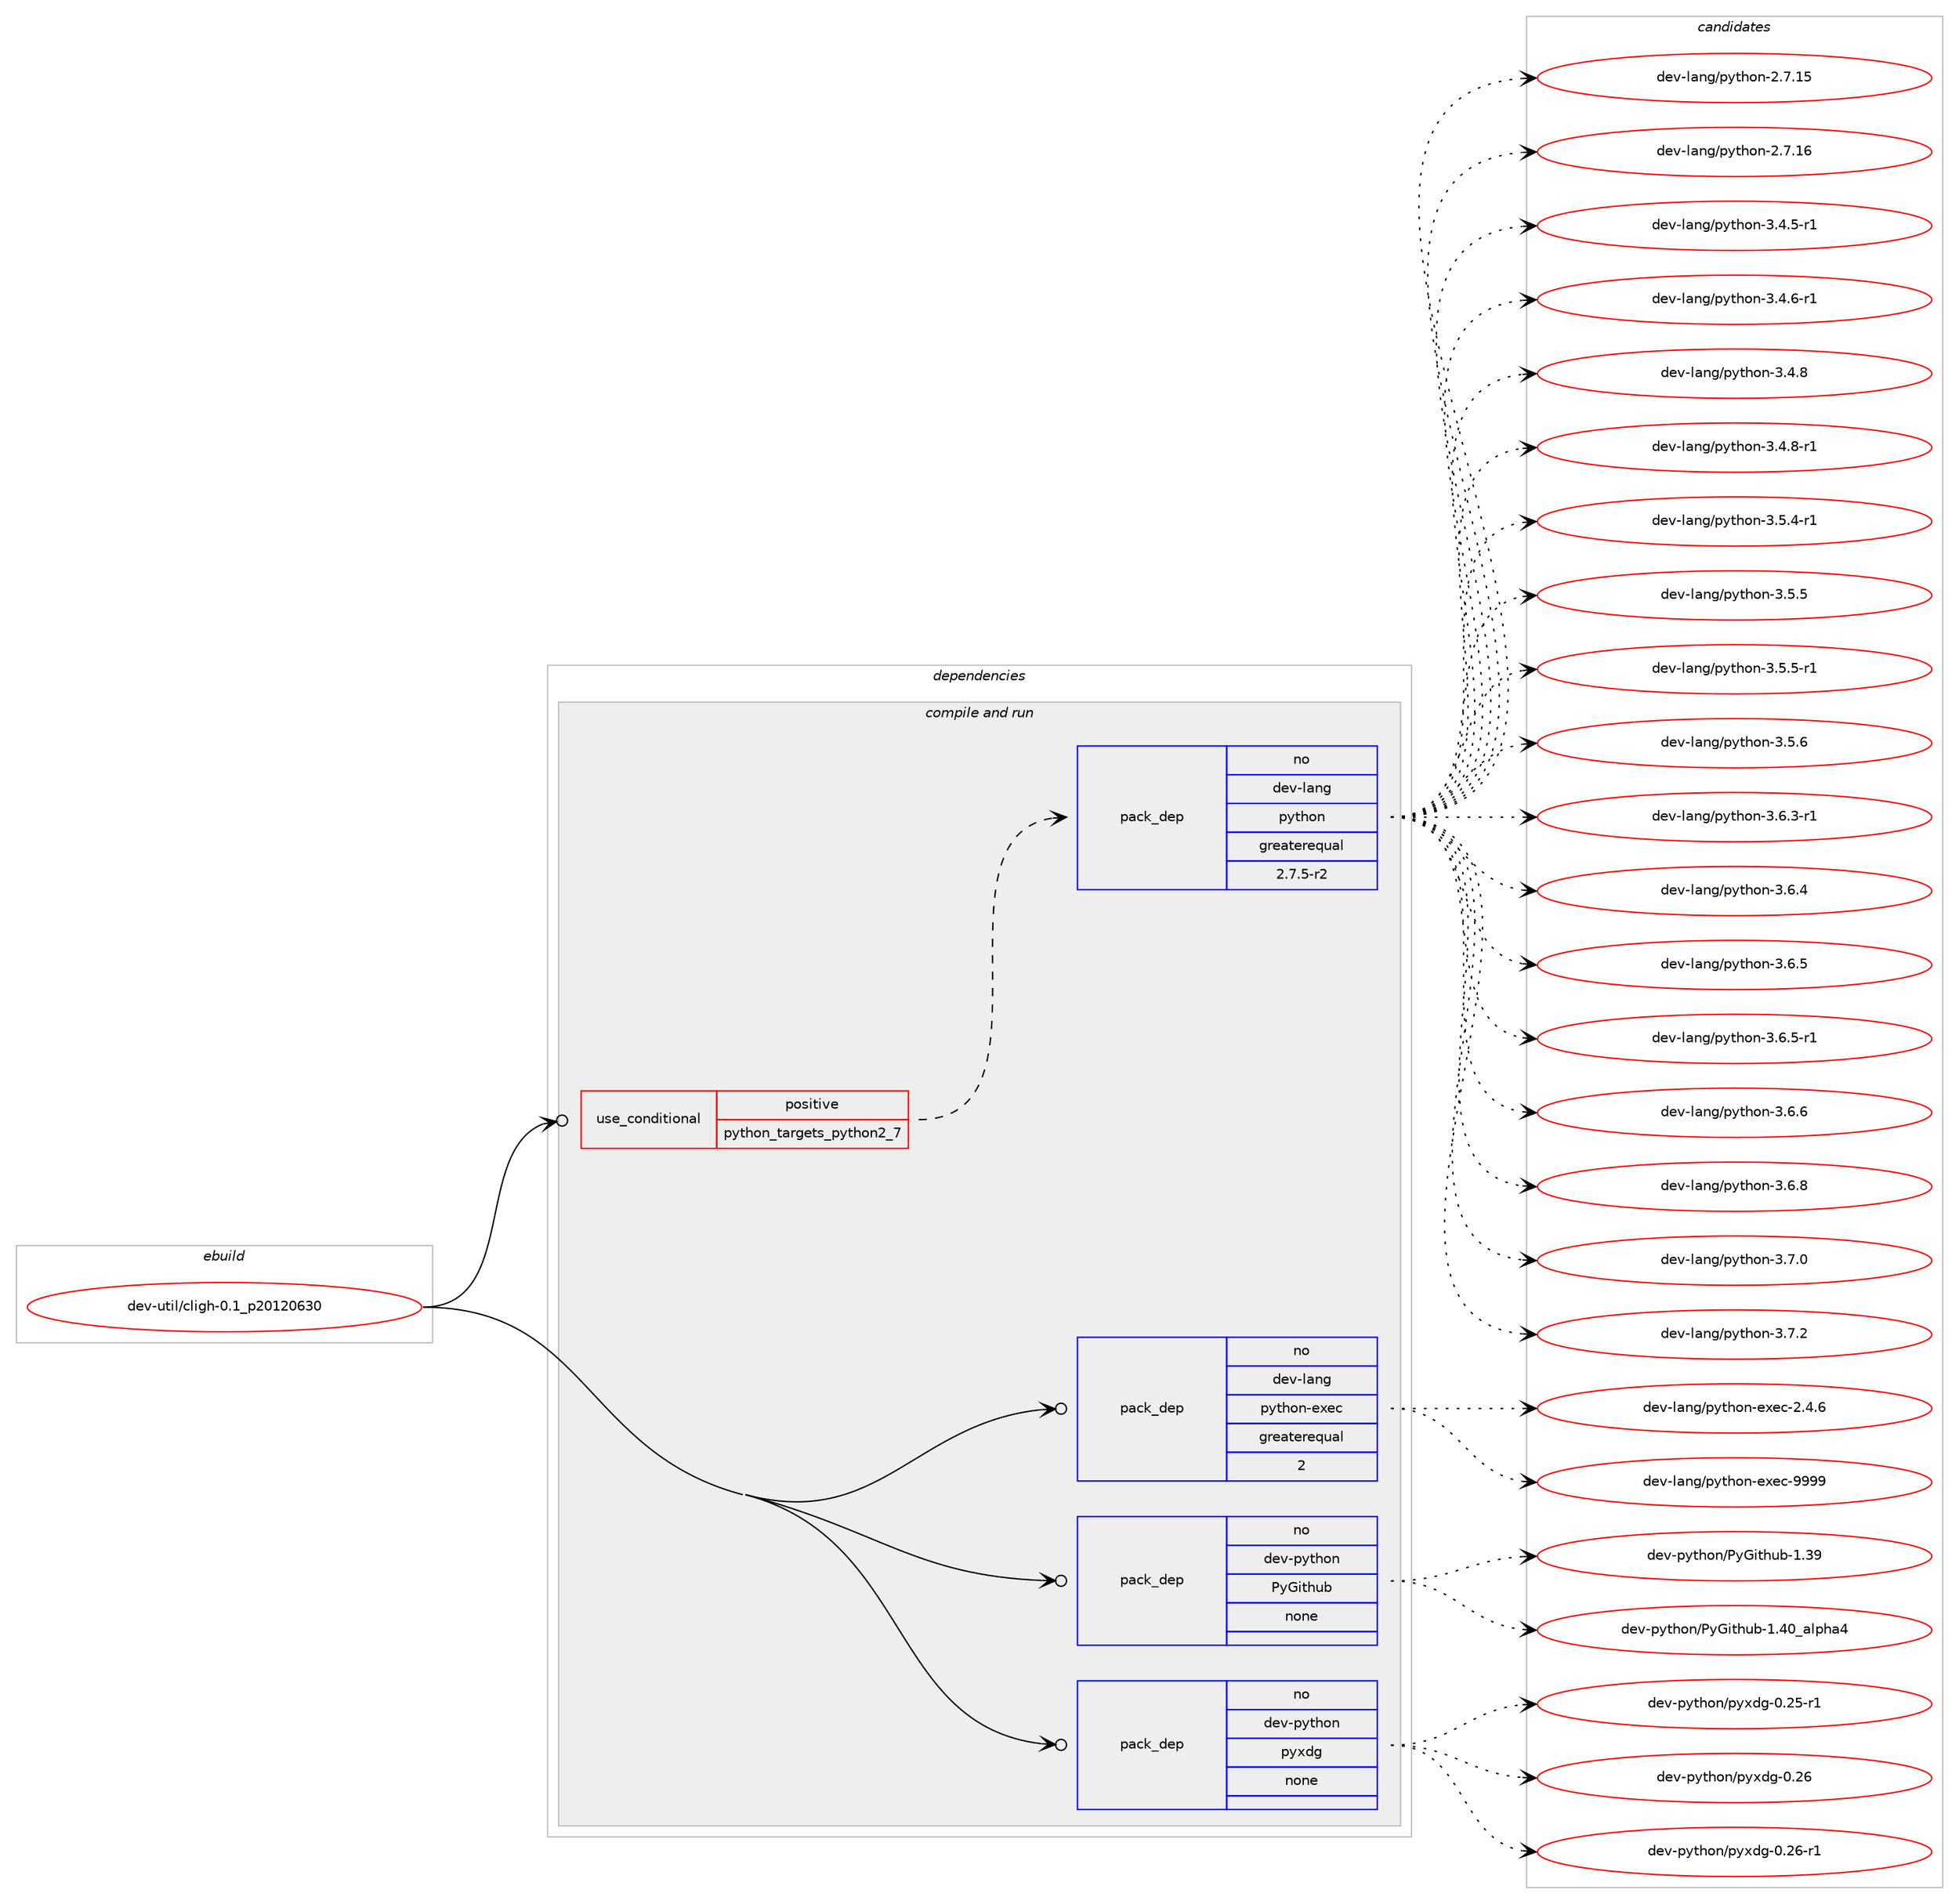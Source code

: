 digraph prolog {

# *************
# Graph options
# *************

newrank=true;
concentrate=true;
compound=true;
graph [rankdir=LR,fontname=Helvetica,fontsize=10,ranksep=1.5];#, ranksep=2.5, nodesep=0.2];
edge  [arrowhead=vee];
node  [fontname=Helvetica,fontsize=10];

# **********
# The ebuild
# **********

subgraph cluster_leftcol {
color=gray;
rank=same;
label=<<i>ebuild</i>>;
id [label="dev-util/cligh-0.1_p20120630", color=red, width=4, href="../dev-util/cligh-0.1_p20120630.svg"];
}

# ****************
# The dependencies
# ****************

subgraph cluster_midcol {
color=gray;
label=<<i>dependencies</i>>;
subgraph cluster_compile {
fillcolor="#eeeeee";
style=filled;
label=<<i>compile</i>>;
}
subgraph cluster_compileandrun {
fillcolor="#eeeeee";
style=filled;
label=<<i>compile and run</i>>;
subgraph cond423480 {
dependency1542349 [label=<<TABLE BORDER="0" CELLBORDER="1" CELLSPACING="0" CELLPADDING="4"><TR><TD ROWSPAN="3" CELLPADDING="10">use_conditional</TD></TR><TR><TD>positive</TD></TR><TR><TD>python_targets_python2_7</TD></TR></TABLE>>, shape=none, color=red];
subgraph pack1095262 {
dependency1542350 [label=<<TABLE BORDER="0" CELLBORDER="1" CELLSPACING="0" CELLPADDING="4" WIDTH="220"><TR><TD ROWSPAN="6" CELLPADDING="30">pack_dep</TD></TR><TR><TD WIDTH="110">no</TD></TR><TR><TD>dev-lang</TD></TR><TR><TD>python</TD></TR><TR><TD>greaterequal</TD></TR><TR><TD>2.7.5-r2</TD></TR></TABLE>>, shape=none, color=blue];
}
dependency1542349:e -> dependency1542350:w [weight=20,style="dashed",arrowhead="vee"];
}
id:e -> dependency1542349:w [weight=20,style="solid",arrowhead="odotvee"];
subgraph pack1095263 {
dependency1542351 [label=<<TABLE BORDER="0" CELLBORDER="1" CELLSPACING="0" CELLPADDING="4" WIDTH="220"><TR><TD ROWSPAN="6" CELLPADDING="30">pack_dep</TD></TR><TR><TD WIDTH="110">no</TD></TR><TR><TD>dev-lang</TD></TR><TR><TD>python-exec</TD></TR><TR><TD>greaterequal</TD></TR><TR><TD>2</TD></TR></TABLE>>, shape=none, color=blue];
}
id:e -> dependency1542351:w [weight=20,style="solid",arrowhead="odotvee"];
subgraph pack1095264 {
dependency1542352 [label=<<TABLE BORDER="0" CELLBORDER="1" CELLSPACING="0" CELLPADDING="4" WIDTH="220"><TR><TD ROWSPAN="6" CELLPADDING="30">pack_dep</TD></TR><TR><TD WIDTH="110">no</TD></TR><TR><TD>dev-python</TD></TR><TR><TD>PyGithub</TD></TR><TR><TD>none</TD></TR><TR><TD></TD></TR></TABLE>>, shape=none, color=blue];
}
id:e -> dependency1542352:w [weight=20,style="solid",arrowhead="odotvee"];
subgraph pack1095265 {
dependency1542353 [label=<<TABLE BORDER="0" CELLBORDER="1" CELLSPACING="0" CELLPADDING="4" WIDTH="220"><TR><TD ROWSPAN="6" CELLPADDING="30">pack_dep</TD></TR><TR><TD WIDTH="110">no</TD></TR><TR><TD>dev-python</TD></TR><TR><TD>pyxdg</TD></TR><TR><TD>none</TD></TR><TR><TD></TD></TR></TABLE>>, shape=none, color=blue];
}
id:e -> dependency1542353:w [weight=20,style="solid",arrowhead="odotvee"];
}
subgraph cluster_run {
fillcolor="#eeeeee";
style=filled;
label=<<i>run</i>>;
}
}

# **************
# The candidates
# **************

subgraph cluster_choices {
rank=same;
color=gray;
label=<<i>candidates</i>>;

subgraph choice1095262 {
color=black;
nodesep=1;
choice10010111845108971101034711212111610411111045504655464953 [label="dev-lang/python-2.7.15", color=red, width=4,href="../dev-lang/python-2.7.15.svg"];
choice10010111845108971101034711212111610411111045504655464954 [label="dev-lang/python-2.7.16", color=red, width=4,href="../dev-lang/python-2.7.16.svg"];
choice1001011184510897110103471121211161041111104551465246534511449 [label="dev-lang/python-3.4.5-r1", color=red, width=4,href="../dev-lang/python-3.4.5-r1.svg"];
choice1001011184510897110103471121211161041111104551465246544511449 [label="dev-lang/python-3.4.6-r1", color=red, width=4,href="../dev-lang/python-3.4.6-r1.svg"];
choice100101118451089711010347112121116104111110455146524656 [label="dev-lang/python-3.4.8", color=red, width=4,href="../dev-lang/python-3.4.8.svg"];
choice1001011184510897110103471121211161041111104551465246564511449 [label="dev-lang/python-3.4.8-r1", color=red, width=4,href="../dev-lang/python-3.4.8-r1.svg"];
choice1001011184510897110103471121211161041111104551465346524511449 [label="dev-lang/python-3.5.4-r1", color=red, width=4,href="../dev-lang/python-3.5.4-r1.svg"];
choice100101118451089711010347112121116104111110455146534653 [label="dev-lang/python-3.5.5", color=red, width=4,href="../dev-lang/python-3.5.5.svg"];
choice1001011184510897110103471121211161041111104551465346534511449 [label="dev-lang/python-3.5.5-r1", color=red, width=4,href="../dev-lang/python-3.5.5-r1.svg"];
choice100101118451089711010347112121116104111110455146534654 [label="dev-lang/python-3.5.6", color=red, width=4,href="../dev-lang/python-3.5.6.svg"];
choice1001011184510897110103471121211161041111104551465446514511449 [label="dev-lang/python-3.6.3-r1", color=red, width=4,href="../dev-lang/python-3.6.3-r1.svg"];
choice100101118451089711010347112121116104111110455146544652 [label="dev-lang/python-3.6.4", color=red, width=4,href="../dev-lang/python-3.6.4.svg"];
choice100101118451089711010347112121116104111110455146544653 [label="dev-lang/python-3.6.5", color=red, width=4,href="../dev-lang/python-3.6.5.svg"];
choice1001011184510897110103471121211161041111104551465446534511449 [label="dev-lang/python-3.6.5-r1", color=red, width=4,href="../dev-lang/python-3.6.5-r1.svg"];
choice100101118451089711010347112121116104111110455146544654 [label="dev-lang/python-3.6.6", color=red, width=4,href="../dev-lang/python-3.6.6.svg"];
choice100101118451089711010347112121116104111110455146544656 [label="dev-lang/python-3.6.8", color=red, width=4,href="../dev-lang/python-3.6.8.svg"];
choice100101118451089711010347112121116104111110455146554648 [label="dev-lang/python-3.7.0", color=red, width=4,href="../dev-lang/python-3.7.0.svg"];
choice100101118451089711010347112121116104111110455146554650 [label="dev-lang/python-3.7.2", color=red, width=4,href="../dev-lang/python-3.7.2.svg"];
dependency1542350:e -> choice10010111845108971101034711212111610411111045504655464953:w [style=dotted,weight="100"];
dependency1542350:e -> choice10010111845108971101034711212111610411111045504655464954:w [style=dotted,weight="100"];
dependency1542350:e -> choice1001011184510897110103471121211161041111104551465246534511449:w [style=dotted,weight="100"];
dependency1542350:e -> choice1001011184510897110103471121211161041111104551465246544511449:w [style=dotted,weight="100"];
dependency1542350:e -> choice100101118451089711010347112121116104111110455146524656:w [style=dotted,weight="100"];
dependency1542350:e -> choice1001011184510897110103471121211161041111104551465246564511449:w [style=dotted,weight="100"];
dependency1542350:e -> choice1001011184510897110103471121211161041111104551465346524511449:w [style=dotted,weight="100"];
dependency1542350:e -> choice100101118451089711010347112121116104111110455146534653:w [style=dotted,weight="100"];
dependency1542350:e -> choice1001011184510897110103471121211161041111104551465346534511449:w [style=dotted,weight="100"];
dependency1542350:e -> choice100101118451089711010347112121116104111110455146534654:w [style=dotted,weight="100"];
dependency1542350:e -> choice1001011184510897110103471121211161041111104551465446514511449:w [style=dotted,weight="100"];
dependency1542350:e -> choice100101118451089711010347112121116104111110455146544652:w [style=dotted,weight="100"];
dependency1542350:e -> choice100101118451089711010347112121116104111110455146544653:w [style=dotted,weight="100"];
dependency1542350:e -> choice1001011184510897110103471121211161041111104551465446534511449:w [style=dotted,weight="100"];
dependency1542350:e -> choice100101118451089711010347112121116104111110455146544654:w [style=dotted,weight="100"];
dependency1542350:e -> choice100101118451089711010347112121116104111110455146544656:w [style=dotted,weight="100"];
dependency1542350:e -> choice100101118451089711010347112121116104111110455146554648:w [style=dotted,weight="100"];
dependency1542350:e -> choice100101118451089711010347112121116104111110455146554650:w [style=dotted,weight="100"];
}
subgraph choice1095263 {
color=black;
nodesep=1;
choice1001011184510897110103471121211161041111104510112010199455046524654 [label="dev-lang/python-exec-2.4.6", color=red, width=4,href="../dev-lang/python-exec-2.4.6.svg"];
choice10010111845108971101034711212111610411111045101120101994557575757 [label="dev-lang/python-exec-9999", color=red, width=4,href="../dev-lang/python-exec-9999.svg"];
dependency1542351:e -> choice1001011184510897110103471121211161041111104510112010199455046524654:w [style=dotted,weight="100"];
dependency1542351:e -> choice10010111845108971101034711212111610411111045101120101994557575757:w [style=dotted,weight="100"];
}
subgraph choice1095264 {
color=black;
nodesep=1;
choice10010111845112121116104111110478012171105116104117984549465157 [label="dev-python/PyGithub-1.39", color=red, width=4,href="../dev-python/PyGithub-1.39.svg"];
choice1001011184511212111610411111047801217110511610411798454946524895971081121049752 [label="dev-python/PyGithub-1.40_alpha4", color=red, width=4,href="../dev-python/PyGithub-1.40_alpha4.svg"];
dependency1542352:e -> choice10010111845112121116104111110478012171105116104117984549465157:w [style=dotted,weight="100"];
dependency1542352:e -> choice1001011184511212111610411111047801217110511610411798454946524895971081121049752:w [style=dotted,weight="100"];
}
subgraph choice1095265 {
color=black;
nodesep=1;
choice100101118451121211161041111104711212112010010345484650534511449 [label="dev-python/pyxdg-0.25-r1", color=red, width=4,href="../dev-python/pyxdg-0.25-r1.svg"];
choice10010111845112121116104111110471121211201001034548465054 [label="dev-python/pyxdg-0.26", color=red, width=4,href="../dev-python/pyxdg-0.26.svg"];
choice100101118451121211161041111104711212112010010345484650544511449 [label="dev-python/pyxdg-0.26-r1", color=red, width=4,href="../dev-python/pyxdg-0.26-r1.svg"];
dependency1542353:e -> choice100101118451121211161041111104711212112010010345484650534511449:w [style=dotted,weight="100"];
dependency1542353:e -> choice10010111845112121116104111110471121211201001034548465054:w [style=dotted,weight="100"];
dependency1542353:e -> choice100101118451121211161041111104711212112010010345484650544511449:w [style=dotted,weight="100"];
}
}

}
